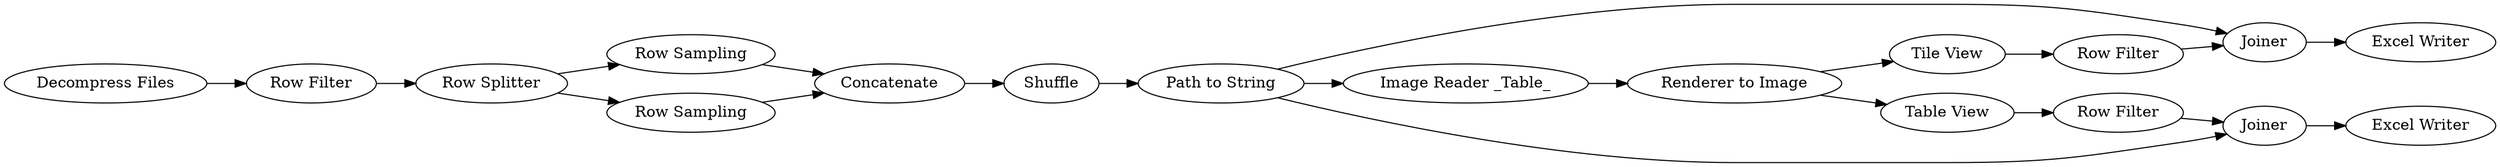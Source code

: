 digraph {
	31 -> 34
	34 -> 41
	41 -> 47
	44 -> 46
	51 -> 38
	35 -> 32
	38 -> 35
	32 -> 48
	36 -> 51
	53 -> 26
	48 -> 49
	33 -> 44
	34 -> 33
	32 -> 46
	26 -> 36
	47 -> 48
	52 -> 38
	36 -> 52
	46 -> 45
	32 -> 31
	48 [label=Joiner]
	35 [label=Shuffle]
	44 [label="Row Filter"]
	34 [label="Renderer to Image"]
	49 [label="Excel Writer"]
	41 [label="Tile View"]
	53 [label="Decompress Files"]
	31 [label="Image Reader _Table_"]
	36 [label="Row Splitter"]
	51 [label="Row Sampling"]
	46 [label=Joiner]
	26 [label="Row Filter"]
	47 [label="Row Filter"]
	52 [label="Row Sampling"]
	33 [label="Table View"]
	32 [label="Path to String"]
	38 [label=Concatenate]
	45 [label="Excel Writer"]
	rankdir=LR
}
